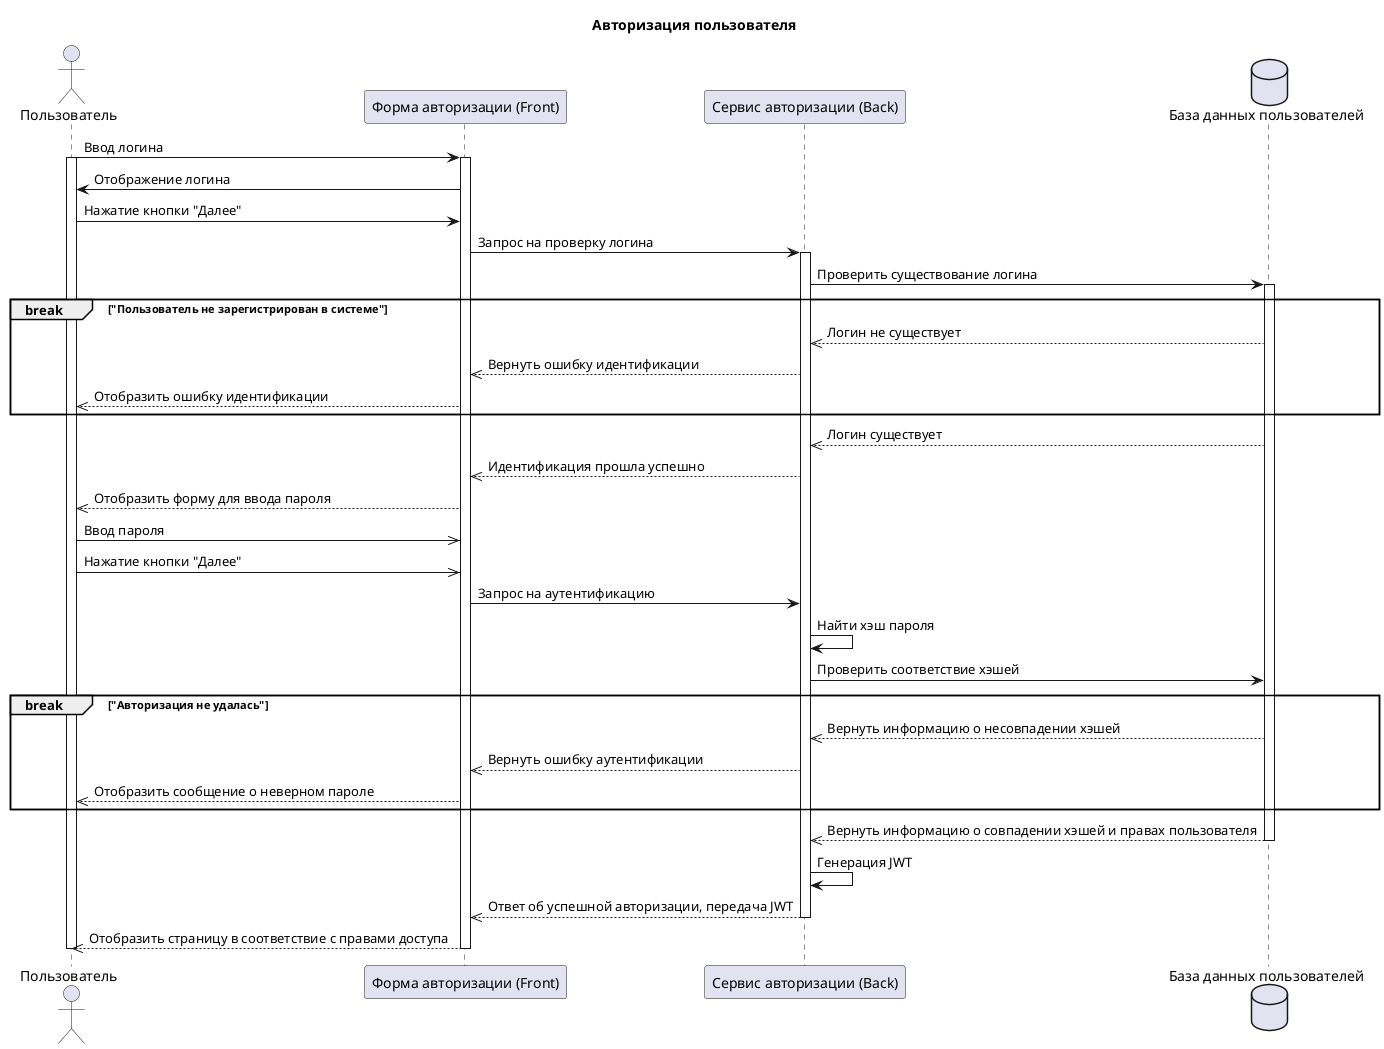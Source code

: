 @startuml
title "Авторизация пользователя"
actor Пользователь as user
participant "Форма авторизации (Front)" as ID_form
participant "Сервис авторизации (Back)" as ID_service
database    "База данных пользователей"    as db
user -> ID_form++: Ввод логина
activate user
user <- ID_form : Отображение логина
user -> ID_form: Нажатие кнопки "Далее"
ID_form-> ID_service++: Запрос на проверку логина
ID_service -> db++: Проверить существование логина
Break "Пользователь не зарегистрирован в системе"
   ID_service <<-- db: Логин не существует
   ID_form    <<-- ID_service: Вернуть ошибку идентификации
   user <<-- ID_form: Отобразить ошибку идентификации
end
ID_service <<-- db: Логин существует
ID_form    <<-- ID_service: Идентификация прошла успешно
user <<-- ID_form: Отобразить форму для ввода пароля
user ->> ID_form: Ввод пароля
user ->> ID_form: Нажатие кнопки "Далее"
ID_form-> ID_service: Запрос на аутентификацию
ID_service -> ID_service: Найти хэш пароля
ID_service -> db: Проверить соответствие хэшей
Break "Авторизация не удалась"
   ID_service <<-- db: Вернуть информацию о несовпадении хэшей
   ID_form    <<-- ID_service: Вернуть ошибку аутентификации
   user <<-- ID_form: Отобразить сообщение о неверном пароле
end
ID_service <<-- db--: Вернуть информацию о совпадении хэшей и правах пользователя
ID_service -> ID_service: Генерация JWT
ID_form    <<-- ID_service--: Ответ об успешной авторизации, передача JWT
user <<-- ID_form--: Отобразить страницу в соответствие с правами доступа
deactivate user
@enduml
